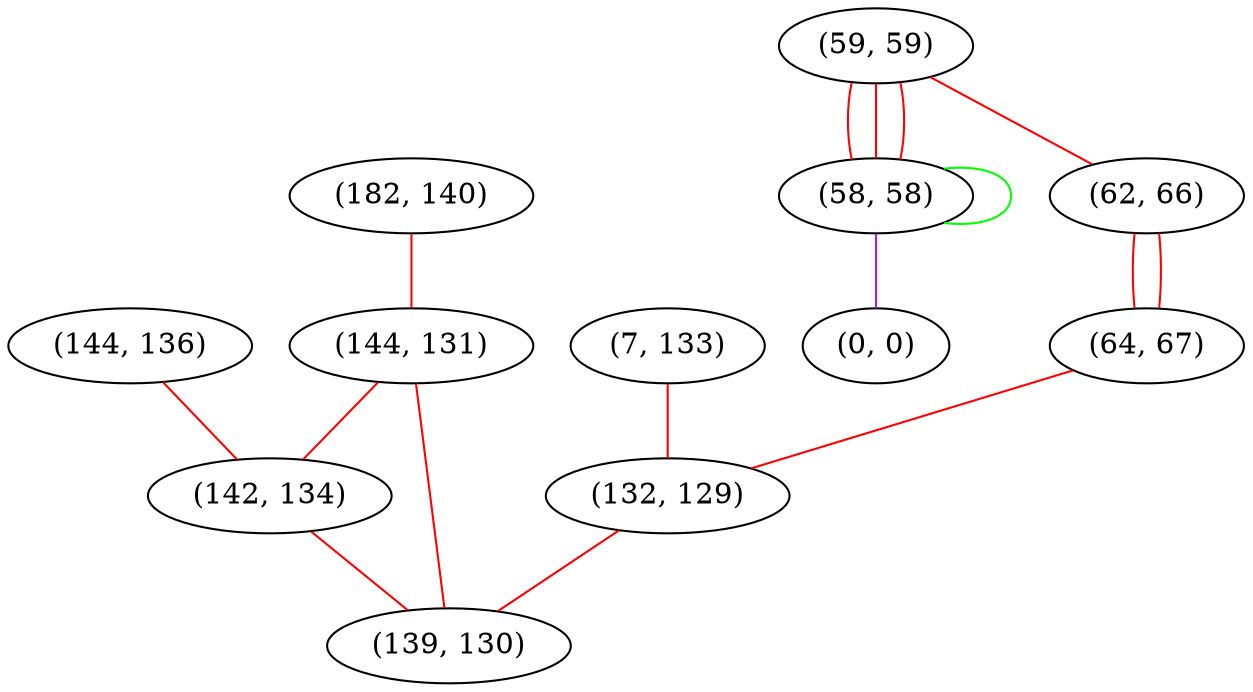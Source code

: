 graph "" {
"(144, 136)";
"(59, 59)";
"(58, 58)";
"(182, 140)";
"(144, 131)";
"(62, 66)";
"(0, 0)";
"(142, 134)";
"(7, 133)";
"(64, 67)";
"(132, 129)";
"(139, 130)";
"(144, 136)" -- "(142, 134)"  [color=red, key=0, weight=1];
"(59, 59)" -- "(62, 66)"  [color=red, key=0, weight=1];
"(59, 59)" -- "(58, 58)"  [color=red, key=0, weight=1];
"(59, 59)" -- "(58, 58)"  [color=red, key=1, weight=1];
"(59, 59)" -- "(58, 58)"  [color=red, key=2, weight=1];
"(58, 58)" -- "(0, 0)"  [color=purple, key=0, weight=4];
"(58, 58)" -- "(58, 58)"  [color=green, key=0, weight=2];
"(182, 140)" -- "(144, 131)"  [color=red, key=0, weight=1];
"(144, 131)" -- "(139, 130)"  [color=red, key=0, weight=1];
"(144, 131)" -- "(142, 134)"  [color=red, key=0, weight=1];
"(62, 66)" -- "(64, 67)"  [color=red, key=0, weight=1];
"(62, 66)" -- "(64, 67)"  [color=red, key=1, weight=1];
"(142, 134)" -- "(139, 130)"  [color=red, key=0, weight=1];
"(7, 133)" -- "(132, 129)"  [color=red, key=0, weight=1];
"(64, 67)" -- "(132, 129)"  [color=red, key=0, weight=1];
"(132, 129)" -- "(139, 130)"  [color=red, key=0, weight=1];
}
